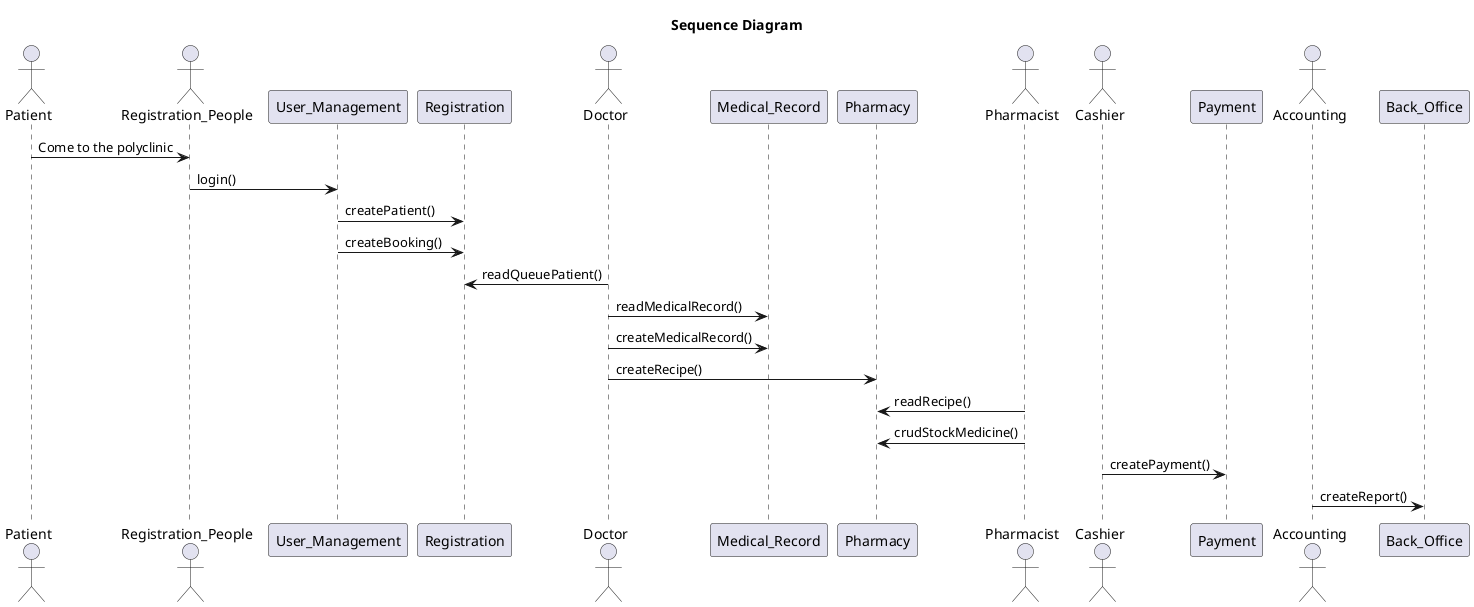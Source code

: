 @startuml sequence_diagram

title Sequence Diagram
actor Patient
actor Registration_People
participant User_Management
participant Registration 
actor Doctor
participant Medical_Record
participant Pharmacy
actor Pharmacist
actor Cashier
participant Payment
actor Accounting
participant Back_Office

Patient -> Registration_People : Come to the polyclinic
Registration_People -> User_Management : login()
User_Management -> Registration : createPatient()
User_Management -> Registration : createBooking()

Doctor -> Registration : readQueuePatient()
Doctor -> Medical_Record : readMedicalRecord()
Doctor -> Medical_Record : createMedicalRecord()
Doctor -> Pharmacy : createRecipe()

Pharmacist -> Pharmacy : readRecipe()
Pharmacist -> Pharmacy : crudStockMedicine()

Cashier -> Payment : createPayment()

Accounting -> Back_Office : createReport()

@enduml